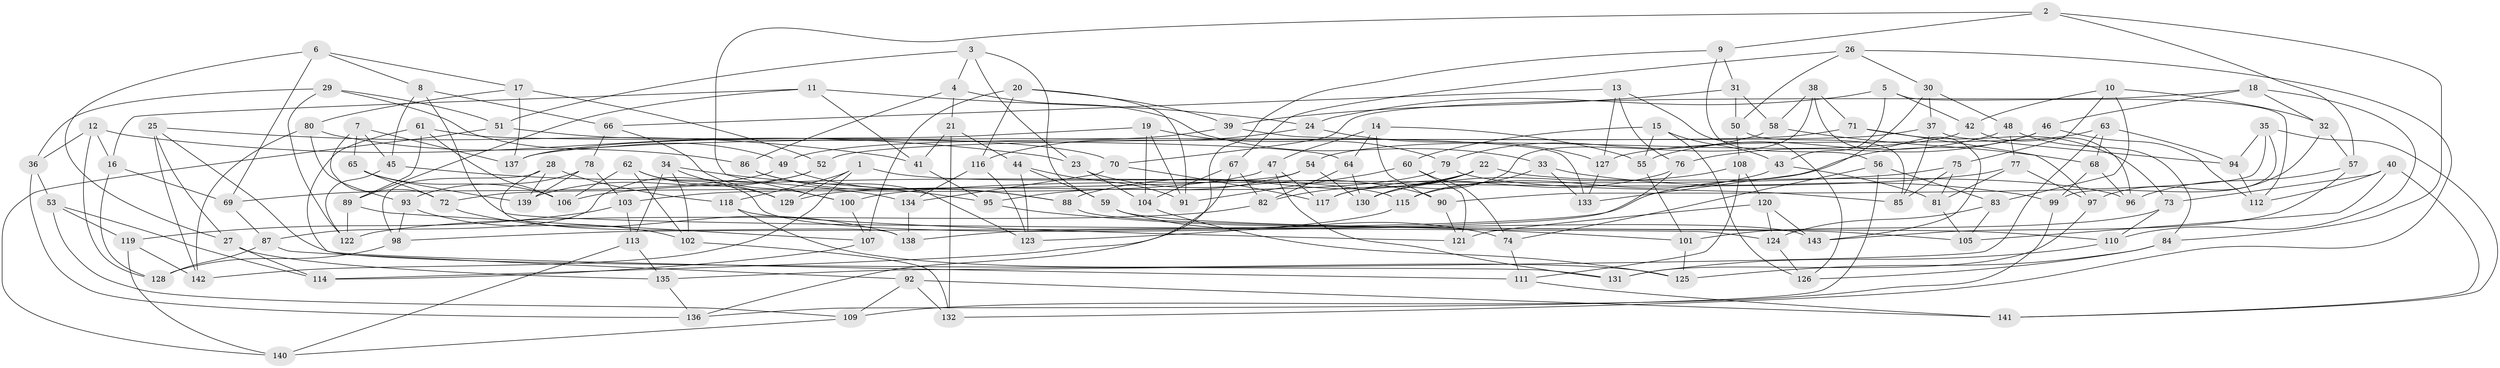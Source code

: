 // coarse degree distribution, {4: 0.66, 8: 0.05, 6: 0.25, 5: 0.01, 10: 0.01, 12: 0.01, 3: 0.01}
// Generated by graph-tools (version 1.1) at 2025/20/03/04/25 18:20:35]
// undirected, 143 vertices, 286 edges
graph export_dot {
graph [start="1"]
  node [color=gray90,style=filled];
  1;
  2;
  3;
  4;
  5;
  6;
  7;
  8;
  9;
  10;
  11;
  12;
  13;
  14;
  15;
  16;
  17;
  18;
  19;
  20;
  21;
  22;
  23;
  24;
  25;
  26;
  27;
  28;
  29;
  30;
  31;
  32;
  33;
  34;
  35;
  36;
  37;
  38;
  39;
  40;
  41;
  42;
  43;
  44;
  45;
  46;
  47;
  48;
  49;
  50;
  51;
  52;
  53;
  54;
  55;
  56;
  57;
  58;
  59;
  60;
  61;
  62;
  63;
  64;
  65;
  66;
  67;
  68;
  69;
  70;
  71;
  72;
  73;
  74;
  75;
  76;
  77;
  78;
  79;
  80;
  81;
  82;
  83;
  84;
  85;
  86;
  87;
  88;
  89;
  90;
  91;
  92;
  93;
  94;
  95;
  96;
  97;
  98;
  99;
  100;
  101;
  102;
  103;
  104;
  105;
  106;
  107;
  108;
  109;
  110;
  111;
  112;
  113;
  114;
  115;
  116;
  117;
  118;
  119;
  120;
  121;
  122;
  123;
  124;
  125;
  126;
  127;
  128;
  129;
  130;
  131;
  132;
  133;
  134;
  135;
  136;
  137;
  138;
  139;
  140;
  141;
  142;
  143;
  1 -- 118;
  1 -- 129;
  1 -- 115;
  1 -- 142;
  2 -- 84;
  2 -- 9;
  2 -- 57;
  2 -- 100;
  3 -- 23;
  3 -- 59;
  3 -- 4;
  3 -- 51;
  4 -- 21;
  4 -- 86;
  4 -- 33;
  5 -- 42;
  5 -- 112;
  5 -- 24;
  5 -- 43;
  6 -- 17;
  6 -- 69;
  6 -- 27;
  6 -- 8;
  7 -- 65;
  7 -- 137;
  7 -- 72;
  7 -- 45;
  8 -- 124;
  8 -- 45;
  8 -- 66;
  9 -- 136;
  9 -- 31;
  9 -- 56;
  10 -- 42;
  10 -- 75;
  10 -- 32;
  10 -- 83;
  11 -- 16;
  11 -- 89;
  11 -- 24;
  11 -- 41;
  12 -- 16;
  12 -- 23;
  12 -- 36;
  12 -- 128;
  13 -- 126;
  13 -- 66;
  13 -- 127;
  13 -- 76;
  14 -- 90;
  14 -- 64;
  14 -- 55;
  14 -- 47;
  15 -- 55;
  15 -- 126;
  15 -- 60;
  15 -- 43;
  16 -- 128;
  16 -- 69;
  17 -- 52;
  17 -- 80;
  17 -- 137;
  18 -- 110;
  18 -- 32;
  18 -- 70;
  18 -- 46;
  19 -- 104;
  19 -- 79;
  19 -- 91;
  19 -- 137;
  20 -- 39;
  20 -- 91;
  20 -- 107;
  20 -- 116;
  21 -- 41;
  21 -- 132;
  21 -- 44;
  22 -- 82;
  22 -- 96;
  22 -- 130;
  22 -- 88;
  23 -- 104;
  23 -- 90;
  24 -- 116;
  24 -- 127;
  25 -- 131;
  25 -- 142;
  25 -- 27;
  25 -- 41;
  26 -- 132;
  26 -- 50;
  26 -- 67;
  26 -- 30;
  27 -- 135;
  27 -- 114;
  28 -- 138;
  28 -- 118;
  28 -- 98;
  28 -- 139;
  29 -- 49;
  29 -- 122;
  29 -- 51;
  29 -- 36;
  30 -- 37;
  30 -- 48;
  30 -- 98;
  31 -- 58;
  31 -- 50;
  31 -- 39;
  32 -- 57;
  32 -- 97;
  33 -- 115;
  33 -- 133;
  33 -- 99;
  34 -- 129;
  34 -- 95;
  34 -- 102;
  34 -- 113;
  35 -- 90;
  35 -- 94;
  35 -- 99;
  35 -- 141;
  36 -- 53;
  36 -- 136;
  37 -- 85;
  37 -- 94;
  37 -- 52;
  38 -- 58;
  38 -- 143;
  38 -- 117;
  38 -- 71;
  39 -- 133;
  39 -- 49;
  40 -- 105;
  40 -- 112;
  40 -- 73;
  40 -- 141;
  41 -- 95;
  42 -- 96;
  42 -- 54;
  43 -- 115;
  43 -- 81;
  44 -- 123;
  44 -- 91;
  44 -- 59;
  45 -- 134;
  45 -- 122;
  46 -- 76;
  46 -- 133;
  46 -- 112;
  47 -- 103;
  47 -- 131;
  47 -- 117;
  48 -- 84;
  48 -- 77;
  48 -- 55;
  49 -- 88;
  49 -- 69;
  50 -- 85;
  50 -- 108;
  51 -- 140;
  51 -- 70;
  52 -- 87;
  52 -- 139;
  53 -- 109;
  53 -- 114;
  53 -- 119;
  54 -- 130;
  54 -- 95;
  54 -- 72;
  55 -- 101;
  56 -- 74;
  56 -- 136;
  56 -- 83;
  57 -- 96;
  57 -- 143;
  58 -- 79;
  58 -- 68;
  59 -- 74;
  59 -- 110;
  60 -- 121;
  60 -- 91;
  60 -- 74;
  61 -- 64;
  61 -- 106;
  61 -- 111;
  61 -- 89;
  62 -- 129;
  62 -- 143;
  62 -- 106;
  62 -- 102;
  63 -- 68;
  63 -- 135;
  63 -- 127;
  63 -- 94;
  64 -- 82;
  64 -- 130;
  65 -- 139;
  65 -- 72;
  65 -- 106;
  66 -- 78;
  66 -- 100;
  67 -- 82;
  67 -- 104;
  67 -- 114;
  68 -- 96;
  68 -- 99;
  69 -- 87;
  70 -- 134;
  70 -- 117;
  71 -- 73;
  71 -- 97;
  71 -- 137;
  72 -- 138;
  73 -- 110;
  73 -- 101;
  74 -- 111;
  75 -- 81;
  75 -- 85;
  75 -- 106;
  76 -- 117;
  76 -- 138;
  77 -- 97;
  77 -- 81;
  77 -- 100;
  78 -- 139;
  78 -- 93;
  78 -- 103;
  79 -- 129;
  79 -- 85;
  80 -- 142;
  80 -- 93;
  80 -- 86;
  81 -- 105;
  82 -- 122;
  83 -- 105;
  83 -- 124;
  84 -- 126;
  84 -- 125;
  86 -- 88;
  86 -- 123;
  87 -- 92;
  87 -- 128;
  88 -- 105;
  89 -- 107;
  89 -- 122;
  90 -- 121;
  92 -- 141;
  92 -- 109;
  92 -- 132;
  93 -- 102;
  93 -- 98;
  94 -- 112;
  95 -- 101;
  97 -- 131;
  98 -- 128;
  99 -- 109;
  100 -- 107;
  101 -- 125;
  102 -- 132;
  103 -- 113;
  103 -- 119;
  104 -- 125;
  107 -- 114;
  108 -- 111;
  108 -- 120;
  108 -- 130;
  109 -- 140;
  110 -- 131;
  111 -- 141;
  113 -- 135;
  113 -- 140;
  115 -- 123;
  116 -- 123;
  116 -- 134;
  118 -- 125;
  118 -- 121;
  119 -- 142;
  119 -- 140;
  120 -- 143;
  120 -- 121;
  120 -- 124;
  124 -- 126;
  127 -- 133;
  134 -- 138;
  135 -- 136;
}
